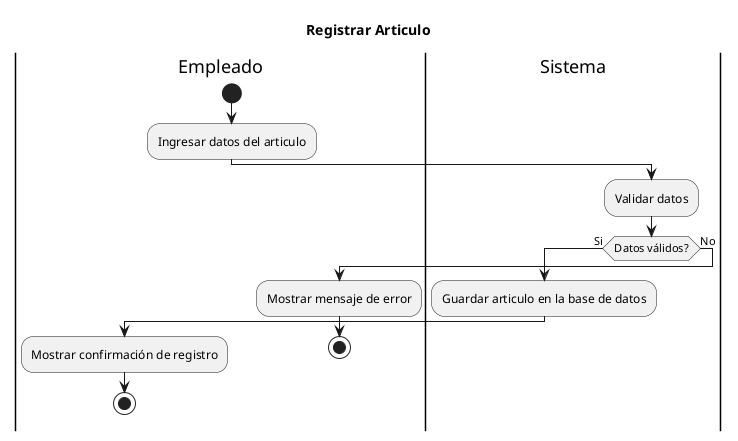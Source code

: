 @startuml da_registrar_articulo
Title Registrar Articulo
|Empleado|
start
:Ingresar datos del articulo;
|Sistema|
:Validar datos;

if (Datos válidos?) is (Si) then
:Guardar articulo en la base de datos;
|Empleado|
:Mostrar confirmación de registro;
stop
else (No)
|Empleado|
:Mostrar mensaje de error;
stop
